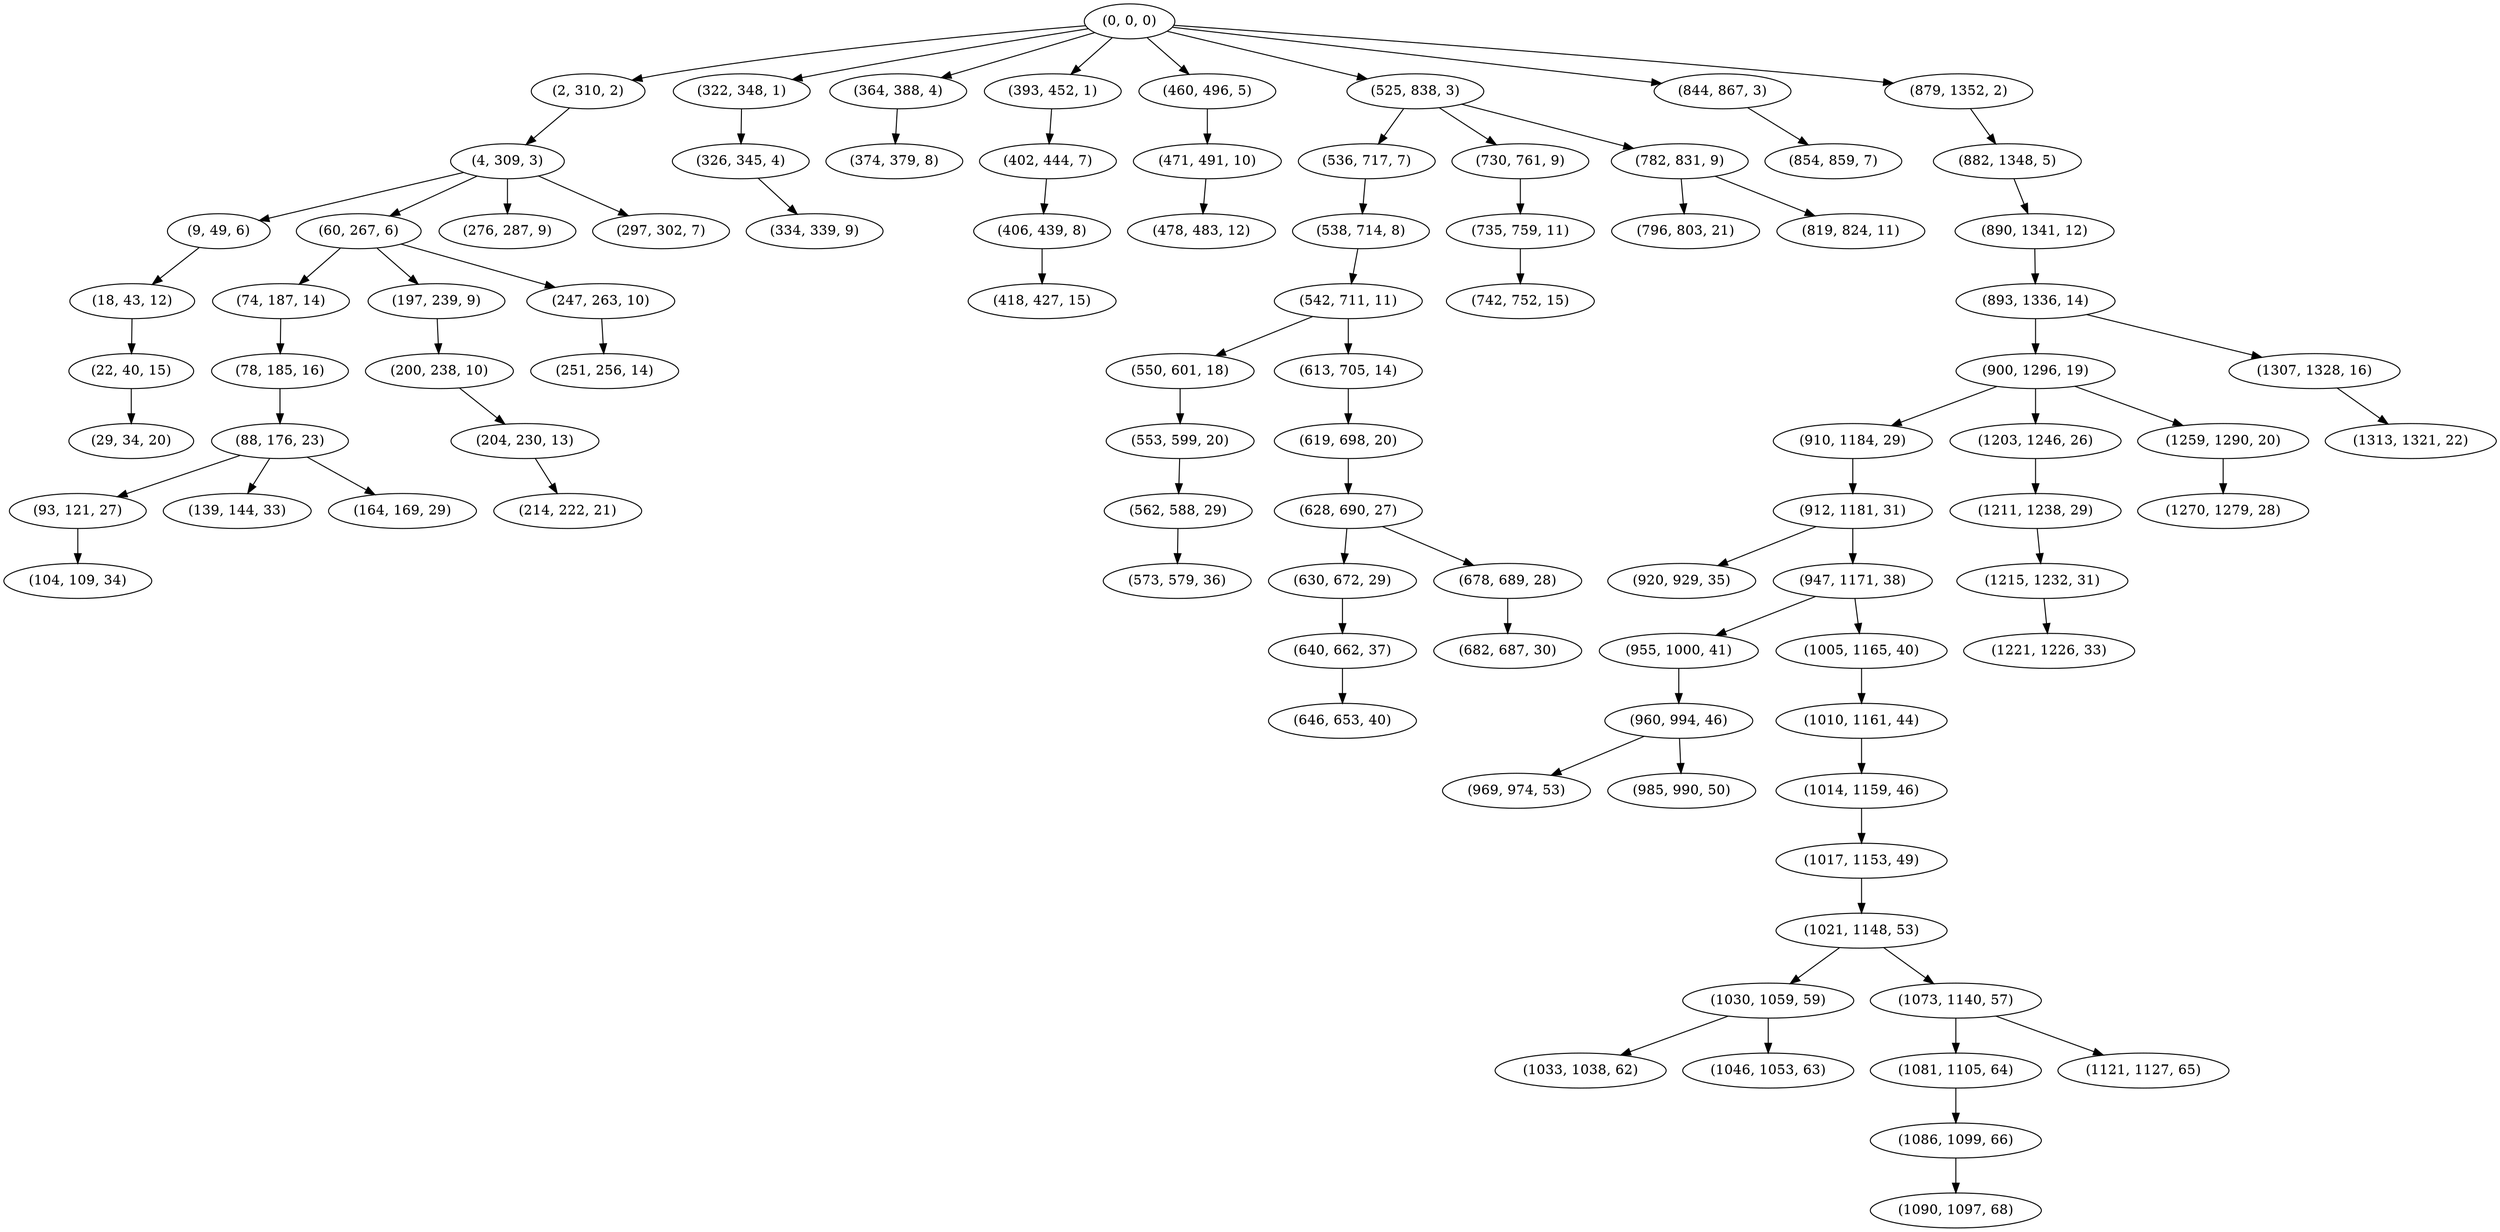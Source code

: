 digraph tree {
    "(0, 0, 0)";
    "(2, 310, 2)";
    "(4, 309, 3)";
    "(9, 49, 6)";
    "(18, 43, 12)";
    "(22, 40, 15)";
    "(29, 34, 20)";
    "(60, 267, 6)";
    "(74, 187, 14)";
    "(78, 185, 16)";
    "(88, 176, 23)";
    "(93, 121, 27)";
    "(104, 109, 34)";
    "(139, 144, 33)";
    "(164, 169, 29)";
    "(197, 239, 9)";
    "(200, 238, 10)";
    "(204, 230, 13)";
    "(214, 222, 21)";
    "(247, 263, 10)";
    "(251, 256, 14)";
    "(276, 287, 9)";
    "(297, 302, 7)";
    "(322, 348, 1)";
    "(326, 345, 4)";
    "(334, 339, 9)";
    "(364, 388, 4)";
    "(374, 379, 8)";
    "(393, 452, 1)";
    "(402, 444, 7)";
    "(406, 439, 8)";
    "(418, 427, 15)";
    "(460, 496, 5)";
    "(471, 491, 10)";
    "(478, 483, 12)";
    "(525, 838, 3)";
    "(536, 717, 7)";
    "(538, 714, 8)";
    "(542, 711, 11)";
    "(550, 601, 18)";
    "(553, 599, 20)";
    "(562, 588, 29)";
    "(573, 579, 36)";
    "(613, 705, 14)";
    "(619, 698, 20)";
    "(628, 690, 27)";
    "(630, 672, 29)";
    "(640, 662, 37)";
    "(646, 653, 40)";
    "(678, 689, 28)";
    "(682, 687, 30)";
    "(730, 761, 9)";
    "(735, 759, 11)";
    "(742, 752, 15)";
    "(782, 831, 9)";
    "(796, 803, 21)";
    "(819, 824, 11)";
    "(844, 867, 3)";
    "(854, 859, 7)";
    "(879, 1352, 2)";
    "(882, 1348, 5)";
    "(890, 1341, 12)";
    "(893, 1336, 14)";
    "(900, 1296, 19)";
    "(910, 1184, 29)";
    "(912, 1181, 31)";
    "(920, 929, 35)";
    "(947, 1171, 38)";
    "(955, 1000, 41)";
    "(960, 994, 46)";
    "(969, 974, 53)";
    "(985, 990, 50)";
    "(1005, 1165, 40)";
    "(1010, 1161, 44)";
    "(1014, 1159, 46)";
    "(1017, 1153, 49)";
    "(1021, 1148, 53)";
    "(1030, 1059, 59)";
    "(1033, 1038, 62)";
    "(1046, 1053, 63)";
    "(1073, 1140, 57)";
    "(1081, 1105, 64)";
    "(1086, 1099, 66)";
    "(1090, 1097, 68)";
    "(1121, 1127, 65)";
    "(1203, 1246, 26)";
    "(1211, 1238, 29)";
    "(1215, 1232, 31)";
    "(1221, 1226, 33)";
    "(1259, 1290, 20)";
    "(1270, 1279, 28)";
    "(1307, 1328, 16)";
    "(1313, 1321, 22)";
    "(0, 0, 0)" -> "(2, 310, 2)";
    "(0, 0, 0)" -> "(322, 348, 1)";
    "(0, 0, 0)" -> "(364, 388, 4)";
    "(0, 0, 0)" -> "(393, 452, 1)";
    "(0, 0, 0)" -> "(460, 496, 5)";
    "(0, 0, 0)" -> "(525, 838, 3)";
    "(0, 0, 0)" -> "(844, 867, 3)";
    "(0, 0, 0)" -> "(879, 1352, 2)";
    "(2, 310, 2)" -> "(4, 309, 3)";
    "(4, 309, 3)" -> "(9, 49, 6)";
    "(4, 309, 3)" -> "(60, 267, 6)";
    "(4, 309, 3)" -> "(276, 287, 9)";
    "(4, 309, 3)" -> "(297, 302, 7)";
    "(9, 49, 6)" -> "(18, 43, 12)";
    "(18, 43, 12)" -> "(22, 40, 15)";
    "(22, 40, 15)" -> "(29, 34, 20)";
    "(60, 267, 6)" -> "(74, 187, 14)";
    "(60, 267, 6)" -> "(197, 239, 9)";
    "(60, 267, 6)" -> "(247, 263, 10)";
    "(74, 187, 14)" -> "(78, 185, 16)";
    "(78, 185, 16)" -> "(88, 176, 23)";
    "(88, 176, 23)" -> "(93, 121, 27)";
    "(88, 176, 23)" -> "(139, 144, 33)";
    "(88, 176, 23)" -> "(164, 169, 29)";
    "(93, 121, 27)" -> "(104, 109, 34)";
    "(197, 239, 9)" -> "(200, 238, 10)";
    "(200, 238, 10)" -> "(204, 230, 13)";
    "(204, 230, 13)" -> "(214, 222, 21)";
    "(247, 263, 10)" -> "(251, 256, 14)";
    "(322, 348, 1)" -> "(326, 345, 4)";
    "(326, 345, 4)" -> "(334, 339, 9)";
    "(364, 388, 4)" -> "(374, 379, 8)";
    "(393, 452, 1)" -> "(402, 444, 7)";
    "(402, 444, 7)" -> "(406, 439, 8)";
    "(406, 439, 8)" -> "(418, 427, 15)";
    "(460, 496, 5)" -> "(471, 491, 10)";
    "(471, 491, 10)" -> "(478, 483, 12)";
    "(525, 838, 3)" -> "(536, 717, 7)";
    "(525, 838, 3)" -> "(730, 761, 9)";
    "(525, 838, 3)" -> "(782, 831, 9)";
    "(536, 717, 7)" -> "(538, 714, 8)";
    "(538, 714, 8)" -> "(542, 711, 11)";
    "(542, 711, 11)" -> "(550, 601, 18)";
    "(542, 711, 11)" -> "(613, 705, 14)";
    "(550, 601, 18)" -> "(553, 599, 20)";
    "(553, 599, 20)" -> "(562, 588, 29)";
    "(562, 588, 29)" -> "(573, 579, 36)";
    "(613, 705, 14)" -> "(619, 698, 20)";
    "(619, 698, 20)" -> "(628, 690, 27)";
    "(628, 690, 27)" -> "(630, 672, 29)";
    "(628, 690, 27)" -> "(678, 689, 28)";
    "(630, 672, 29)" -> "(640, 662, 37)";
    "(640, 662, 37)" -> "(646, 653, 40)";
    "(678, 689, 28)" -> "(682, 687, 30)";
    "(730, 761, 9)" -> "(735, 759, 11)";
    "(735, 759, 11)" -> "(742, 752, 15)";
    "(782, 831, 9)" -> "(796, 803, 21)";
    "(782, 831, 9)" -> "(819, 824, 11)";
    "(844, 867, 3)" -> "(854, 859, 7)";
    "(879, 1352, 2)" -> "(882, 1348, 5)";
    "(882, 1348, 5)" -> "(890, 1341, 12)";
    "(890, 1341, 12)" -> "(893, 1336, 14)";
    "(893, 1336, 14)" -> "(900, 1296, 19)";
    "(893, 1336, 14)" -> "(1307, 1328, 16)";
    "(900, 1296, 19)" -> "(910, 1184, 29)";
    "(900, 1296, 19)" -> "(1203, 1246, 26)";
    "(900, 1296, 19)" -> "(1259, 1290, 20)";
    "(910, 1184, 29)" -> "(912, 1181, 31)";
    "(912, 1181, 31)" -> "(920, 929, 35)";
    "(912, 1181, 31)" -> "(947, 1171, 38)";
    "(947, 1171, 38)" -> "(955, 1000, 41)";
    "(947, 1171, 38)" -> "(1005, 1165, 40)";
    "(955, 1000, 41)" -> "(960, 994, 46)";
    "(960, 994, 46)" -> "(969, 974, 53)";
    "(960, 994, 46)" -> "(985, 990, 50)";
    "(1005, 1165, 40)" -> "(1010, 1161, 44)";
    "(1010, 1161, 44)" -> "(1014, 1159, 46)";
    "(1014, 1159, 46)" -> "(1017, 1153, 49)";
    "(1017, 1153, 49)" -> "(1021, 1148, 53)";
    "(1021, 1148, 53)" -> "(1030, 1059, 59)";
    "(1021, 1148, 53)" -> "(1073, 1140, 57)";
    "(1030, 1059, 59)" -> "(1033, 1038, 62)";
    "(1030, 1059, 59)" -> "(1046, 1053, 63)";
    "(1073, 1140, 57)" -> "(1081, 1105, 64)";
    "(1073, 1140, 57)" -> "(1121, 1127, 65)";
    "(1081, 1105, 64)" -> "(1086, 1099, 66)";
    "(1086, 1099, 66)" -> "(1090, 1097, 68)";
    "(1203, 1246, 26)" -> "(1211, 1238, 29)";
    "(1211, 1238, 29)" -> "(1215, 1232, 31)";
    "(1215, 1232, 31)" -> "(1221, 1226, 33)";
    "(1259, 1290, 20)" -> "(1270, 1279, 28)";
    "(1307, 1328, 16)" -> "(1313, 1321, 22)";
}
